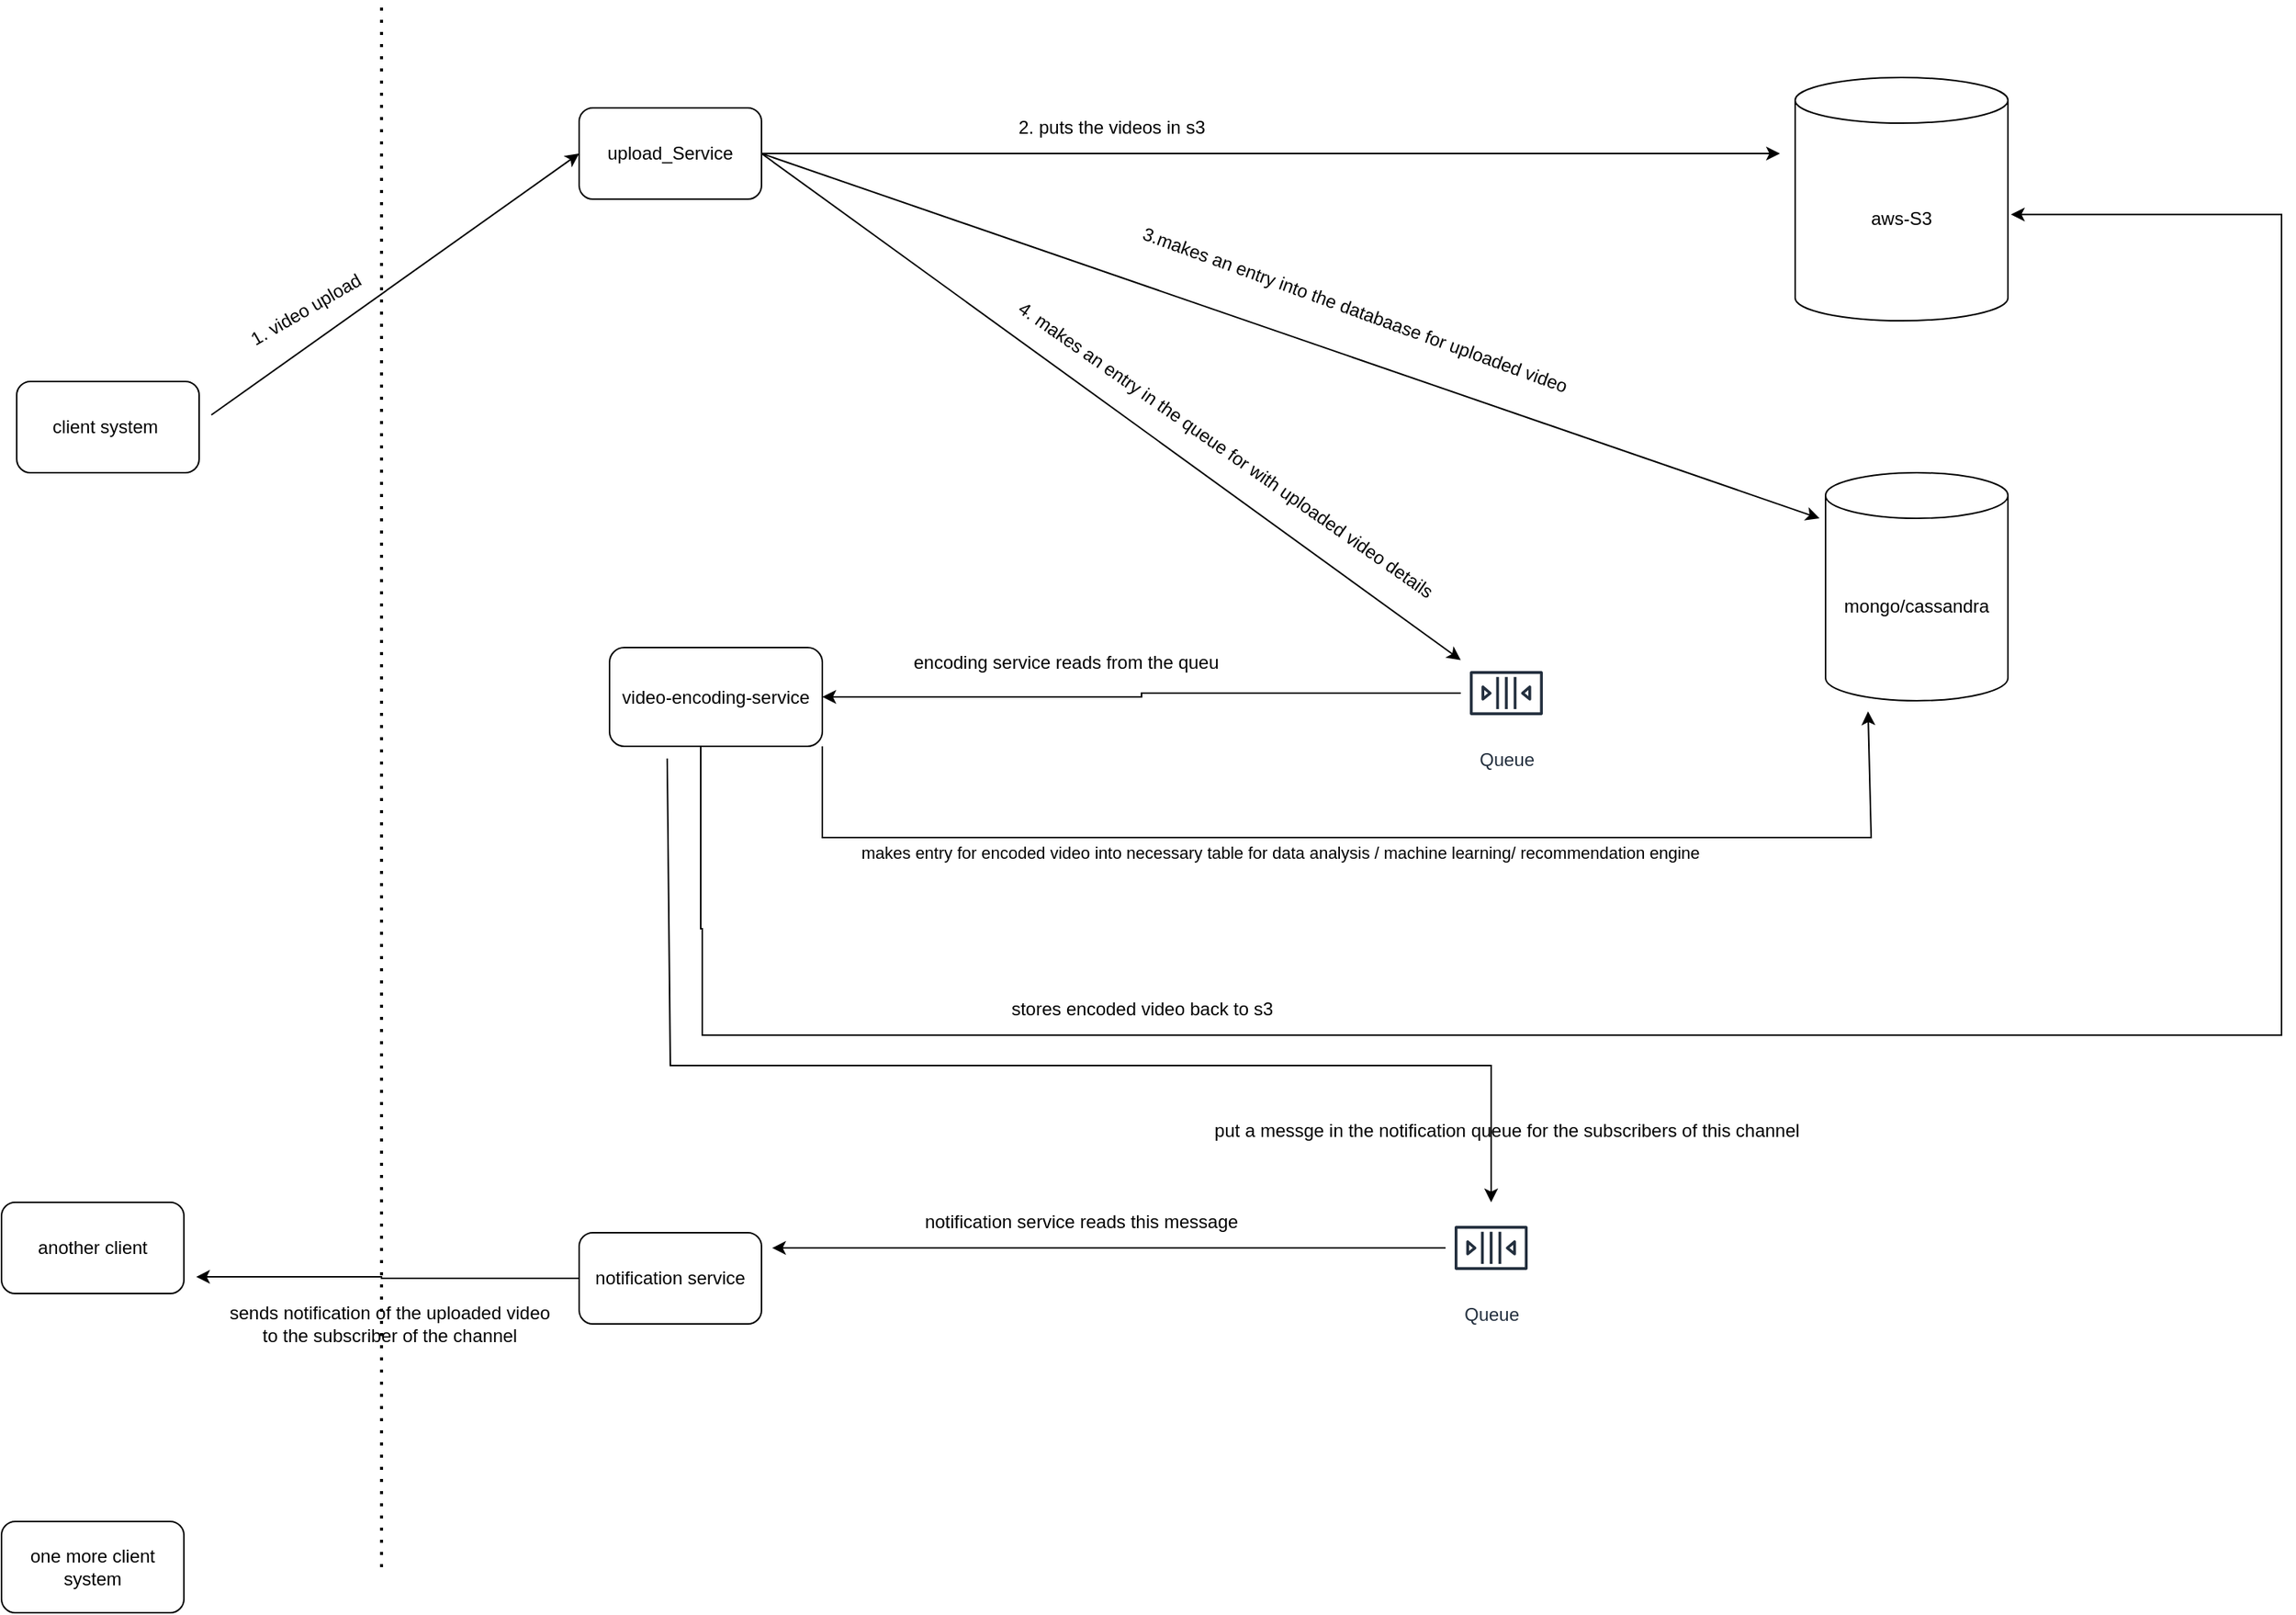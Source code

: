 <mxfile version="24.0.7" type="github">
  <diagram name="Page-1" id="iaRSk2_xgpkPCr4ylLeU">
    <mxGraphModel dx="1674" dy="1708" grid="1" gridSize="10" guides="1" tooltips="1" connect="1" arrows="1" fold="1" page="1" pageScale="1" pageWidth="1100" pageHeight="850" math="0" shadow="0">
      <root>
        <mxCell id="0" />
        <mxCell id="1" parent="0" />
        <mxCell id="sV2Sxrgt5Zt75V8i2qBT-1" value="client system&amp;nbsp;" style="rounded=1;whiteSpace=wrap;html=1;" vertex="1" parent="1">
          <mxGeometry x="80" y="250" width="120" height="60" as="geometry" />
        </mxCell>
        <mxCell id="sV2Sxrgt5Zt75V8i2qBT-2" value="" style="endArrow=none;dashed=1;html=1;dashPattern=1 3;strokeWidth=2;rounded=0;" edge="1" parent="1">
          <mxGeometry width="50" height="50" relative="1" as="geometry">
            <mxPoint x="320" y="1030" as="sourcePoint" />
            <mxPoint x="320" as="targetPoint" />
          </mxGeometry>
        </mxCell>
        <mxCell id="sV2Sxrgt5Zt75V8i2qBT-3" value="upload_Service" style="rounded=1;whiteSpace=wrap;html=1;" vertex="1" parent="1">
          <mxGeometry x="450" y="70" width="120" height="60" as="geometry" />
        </mxCell>
        <mxCell id="sV2Sxrgt5Zt75V8i2qBT-4" value="" style="endArrow=classic;html=1;rounded=0;exitX=1.067;exitY=0.367;exitDx=0;exitDy=0;exitPerimeter=0;entryX=0;entryY=0.5;entryDx=0;entryDy=0;" edge="1" parent="1" source="sV2Sxrgt5Zt75V8i2qBT-1" target="sV2Sxrgt5Zt75V8i2qBT-3">
          <mxGeometry width="50" height="50" relative="1" as="geometry">
            <mxPoint x="520" y="330" as="sourcePoint" />
            <mxPoint x="570" y="280" as="targetPoint" />
          </mxGeometry>
        </mxCell>
        <mxCell id="sV2Sxrgt5Zt75V8i2qBT-5" value="1. video upload" style="text;html=1;align=center;verticalAlign=middle;resizable=0;points=[];autosize=1;strokeColor=none;fillColor=none;rotation=-30;" vertex="1" parent="1">
          <mxGeometry x="220" y="188" width="100" height="30" as="geometry" />
        </mxCell>
        <mxCell id="sV2Sxrgt5Zt75V8i2qBT-6" value="aws-S3" style="shape=cylinder3;whiteSpace=wrap;html=1;boundedLbl=1;backgroundOutline=1;size=15;" vertex="1" parent="1">
          <mxGeometry x="1250" y="50" width="140" height="160" as="geometry" />
        </mxCell>
        <mxCell id="sV2Sxrgt5Zt75V8i2qBT-7" value="" style="endArrow=classic;html=1;rounded=0;exitX=1;exitY=0.5;exitDx=0;exitDy=0;" edge="1" parent="1" source="sV2Sxrgt5Zt75V8i2qBT-3">
          <mxGeometry width="50" height="50" relative="1" as="geometry">
            <mxPoint x="520" y="330" as="sourcePoint" />
            <mxPoint x="1240" y="100" as="targetPoint" />
          </mxGeometry>
        </mxCell>
        <mxCell id="sV2Sxrgt5Zt75V8i2qBT-8" value="2. puts the videos in s3" style="text;html=1;align=center;verticalAlign=middle;resizable=0;points=[];autosize=1;strokeColor=none;fillColor=none;" vertex="1" parent="1">
          <mxGeometry x="725" y="68" width="150" height="30" as="geometry" />
        </mxCell>
        <mxCell id="sV2Sxrgt5Zt75V8i2qBT-16" style="edgeStyle=orthogonalEdgeStyle;rounded=0;orthogonalLoop=1;jettySize=auto;html=1;entryX=1;entryY=0.5;entryDx=0;entryDy=0;" edge="1" parent="1" source="sV2Sxrgt5Zt75V8i2qBT-9" target="sV2Sxrgt5Zt75V8i2qBT-15">
          <mxGeometry relative="1" as="geometry" />
        </mxCell>
        <mxCell id="sV2Sxrgt5Zt75V8i2qBT-9" value="Queue" style="sketch=0;outlineConnect=0;fontColor=#232F3E;gradientColor=none;strokeColor=#232F3E;fillColor=#ffffff;dashed=0;verticalLabelPosition=bottom;verticalAlign=top;align=center;html=1;fontSize=12;fontStyle=0;aspect=fixed;shape=mxgraph.aws4.resourceIcon;resIcon=mxgraph.aws4.queue;" vertex="1" parent="1">
          <mxGeometry x="1030" y="425" width="60" height="60" as="geometry" />
        </mxCell>
        <mxCell id="sV2Sxrgt5Zt75V8i2qBT-10" value="" style="endArrow=classic;html=1;rounded=0;exitX=1;exitY=0.5;exitDx=0;exitDy=0;" edge="1" parent="1" source="sV2Sxrgt5Zt75V8i2qBT-3" target="sV2Sxrgt5Zt75V8i2qBT-9">
          <mxGeometry width="50" height="50" relative="1" as="geometry">
            <mxPoint x="520" y="330" as="sourcePoint" />
            <mxPoint x="570" y="280" as="targetPoint" />
          </mxGeometry>
        </mxCell>
        <mxCell id="sV2Sxrgt5Zt75V8i2qBT-11" value="4. makes an entry in the queue for with uploaded video details" style="text;html=1;align=center;verticalAlign=middle;resizable=0;points=[];autosize=1;strokeColor=none;fillColor=none;rotation=35;" vertex="1" parent="1">
          <mxGeometry x="700" y="280" width="350" height="30" as="geometry" />
        </mxCell>
        <mxCell id="sV2Sxrgt5Zt75V8i2qBT-12" value="mongo/cassandra" style="shape=cylinder3;whiteSpace=wrap;html=1;boundedLbl=1;backgroundOutline=1;size=15;" vertex="1" parent="1">
          <mxGeometry x="1270" y="310" width="120" height="150" as="geometry" />
        </mxCell>
        <mxCell id="sV2Sxrgt5Zt75V8i2qBT-13" value="" style="endArrow=classic;html=1;rounded=0;exitX=1;exitY=0.5;exitDx=0;exitDy=0;entryX=-0.033;entryY=0.2;entryDx=0;entryDy=0;entryPerimeter=0;" edge="1" parent="1" source="sV2Sxrgt5Zt75V8i2qBT-3" target="sV2Sxrgt5Zt75V8i2qBT-12">
          <mxGeometry width="50" height="50" relative="1" as="geometry">
            <mxPoint x="580" y="330" as="sourcePoint" />
            <mxPoint x="630" y="280" as="targetPoint" />
          </mxGeometry>
        </mxCell>
        <mxCell id="sV2Sxrgt5Zt75V8i2qBT-14" value="3.makes an entry into the databaase for uploaded video" style="text;html=1;align=center;verticalAlign=middle;resizable=0;points=[];autosize=1;strokeColor=none;fillColor=none;rotation=20;" vertex="1" parent="1">
          <mxGeometry x="800" y="188" width="320" height="30" as="geometry" />
        </mxCell>
        <mxCell id="sV2Sxrgt5Zt75V8i2qBT-18" style="edgeStyle=orthogonalEdgeStyle;rounded=0;orthogonalLoop=1;jettySize=auto;html=1;entryX=1.014;entryY=0.563;entryDx=0;entryDy=0;entryPerimeter=0;" edge="1" parent="1" source="sV2Sxrgt5Zt75V8i2qBT-15" target="sV2Sxrgt5Zt75V8i2qBT-6">
          <mxGeometry relative="1" as="geometry">
            <mxPoint x="1570" y="140" as="targetPoint" />
            <Array as="points">
              <mxPoint x="530" y="610" />
              <mxPoint x="531" y="610" />
              <mxPoint x="531" y="680" />
              <mxPoint x="1570" y="680" />
              <mxPoint x="1570" y="140" />
            </Array>
          </mxGeometry>
        </mxCell>
        <mxCell id="sV2Sxrgt5Zt75V8i2qBT-15" value="video-encoding-service" style="rounded=1;whiteSpace=wrap;html=1;" vertex="1" parent="1">
          <mxGeometry x="470" y="425" width="140" height="65" as="geometry" />
        </mxCell>
        <mxCell id="sV2Sxrgt5Zt75V8i2qBT-17" value="encoding service reads from the queu" style="text;html=1;align=center;verticalAlign=middle;resizable=0;points=[];autosize=1;strokeColor=none;fillColor=none;" vertex="1" parent="1">
          <mxGeometry x="660" y="420" width="220" height="30" as="geometry" />
        </mxCell>
        <mxCell id="sV2Sxrgt5Zt75V8i2qBT-19" value="stores encoded video back to s3" style="text;html=1;align=center;verticalAlign=middle;resizable=0;points=[];autosize=1;strokeColor=none;fillColor=none;" vertex="1" parent="1">
          <mxGeometry x="720" y="648" width="200" height="30" as="geometry" />
        </mxCell>
        <mxCell id="sV2Sxrgt5Zt75V8i2qBT-20" value="" style="endArrow=classic;html=1;rounded=0;exitX=1;exitY=1;exitDx=0;exitDy=0;entryX=0.233;entryY=1.047;entryDx=0;entryDy=0;entryPerimeter=0;" edge="1" parent="1" source="sV2Sxrgt5Zt75V8i2qBT-15" target="sV2Sxrgt5Zt75V8i2qBT-12">
          <mxGeometry width="50" height="50" relative="1" as="geometry">
            <mxPoint x="830" y="420" as="sourcePoint" />
            <mxPoint x="1330" y="550" as="targetPoint" />
            <Array as="points">
              <mxPoint x="610" y="550" />
              <mxPoint x="1300" y="550" />
            </Array>
          </mxGeometry>
        </mxCell>
        <mxCell id="sV2Sxrgt5Zt75V8i2qBT-21" value="makes entry for encoded video into necessary table for data analysis / machine learning/ recommendation engine" style="edgeLabel;html=1;align=center;verticalAlign=middle;resizable=0;points=[];" vertex="1" connectable="0" parent="sV2Sxrgt5Zt75V8i2qBT-20">
          <mxGeometry x="-0.133" y="-10" relative="1" as="geometry">
            <mxPoint as="offset" />
          </mxGeometry>
        </mxCell>
        <mxCell id="sV2Sxrgt5Zt75V8i2qBT-22" value="another client" style="rounded=1;whiteSpace=wrap;html=1;" vertex="1" parent="1">
          <mxGeometry x="70" y="790" width="120" height="60" as="geometry" />
        </mxCell>
        <mxCell id="sV2Sxrgt5Zt75V8i2qBT-23" value="notification service" style="rounded=1;whiteSpace=wrap;html=1;" vertex="1" parent="1">
          <mxGeometry x="450" y="810" width="120" height="60" as="geometry" />
        </mxCell>
        <mxCell id="sV2Sxrgt5Zt75V8i2qBT-24" value="Queue" style="sketch=0;outlineConnect=0;fontColor=#232F3E;gradientColor=none;strokeColor=#232F3E;fillColor=#ffffff;dashed=0;verticalLabelPosition=bottom;verticalAlign=top;align=center;html=1;fontSize=12;fontStyle=0;aspect=fixed;shape=mxgraph.aws4.resourceIcon;resIcon=mxgraph.aws4.queue;" vertex="1" parent="1">
          <mxGeometry x="1020" y="790" width="60" height="60" as="geometry" />
        </mxCell>
        <mxCell id="sV2Sxrgt5Zt75V8i2qBT-25" value="" style="endArrow=classic;html=1;rounded=0;exitX=0.271;exitY=1.123;exitDx=0;exitDy=0;exitPerimeter=0;" edge="1" parent="1" source="sV2Sxrgt5Zt75V8i2qBT-15" target="sV2Sxrgt5Zt75V8i2qBT-24">
          <mxGeometry width="50" height="50" relative="1" as="geometry">
            <mxPoint x="830" y="720" as="sourcePoint" />
            <mxPoint x="1070" y="700" as="targetPoint" />
            <Array as="points">
              <mxPoint x="510" y="700" />
              <mxPoint x="1050" y="700" />
            </Array>
          </mxGeometry>
        </mxCell>
        <mxCell id="sV2Sxrgt5Zt75V8i2qBT-26" value="put a messge in the notification queue for the subscribers of this channel" style="text;html=1;align=center;verticalAlign=middle;resizable=0;points=[];autosize=1;strokeColor=none;fillColor=none;" vertex="1" parent="1">
          <mxGeometry x="855" y="728" width="410" height="30" as="geometry" />
        </mxCell>
        <mxCell id="sV2Sxrgt5Zt75V8i2qBT-27" style="edgeStyle=orthogonalEdgeStyle;rounded=0;orthogonalLoop=1;jettySize=auto;html=1;entryX=1.058;entryY=0.167;entryDx=0;entryDy=0;entryPerimeter=0;" edge="1" parent="1" source="sV2Sxrgt5Zt75V8i2qBT-24" target="sV2Sxrgt5Zt75V8i2qBT-23">
          <mxGeometry relative="1" as="geometry" />
        </mxCell>
        <mxCell id="sV2Sxrgt5Zt75V8i2qBT-28" value="notification service reads this message" style="text;html=1;align=center;verticalAlign=middle;resizable=0;points=[];autosize=1;strokeColor=none;fillColor=none;" vertex="1" parent="1">
          <mxGeometry x="665" y="788" width="230" height="30" as="geometry" />
        </mxCell>
        <mxCell id="sV2Sxrgt5Zt75V8i2qBT-29" value="one more client system" style="rounded=1;whiteSpace=wrap;html=1;" vertex="1" parent="1">
          <mxGeometry x="70" y="1000" width="120" height="60" as="geometry" />
        </mxCell>
        <mxCell id="sV2Sxrgt5Zt75V8i2qBT-30" style="edgeStyle=orthogonalEdgeStyle;rounded=0;orthogonalLoop=1;jettySize=auto;html=1;entryX=1.067;entryY=0.817;entryDx=0;entryDy=0;entryPerimeter=0;" edge="1" parent="1" source="sV2Sxrgt5Zt75V8i2qBT-23" target="sV2Sxrgt5Zt75V8i2qBT-22">
          <mxGeometry relative="1" as="geometry" />
        </mxCell>
        <mxCell id="sV2Sxrgt5Zt75V8i2qBT-31" value="sends notification of the uploaded video&lt;div&gt;to the subscriber of the channel&lt;/div&gt;" style="text;html=1;align=center;verticalAlign=middle;resizable=0;points=[];autosize=1;strokeColor=none;fillColor=none;" vertex="1" parent="1">
          <mxGeometry x="210" y="850" width="230" height="40" as="geometry" />
        </mxCell>
      </root>
    </mxGraphModel>
  </diagram>
</mxfile>
